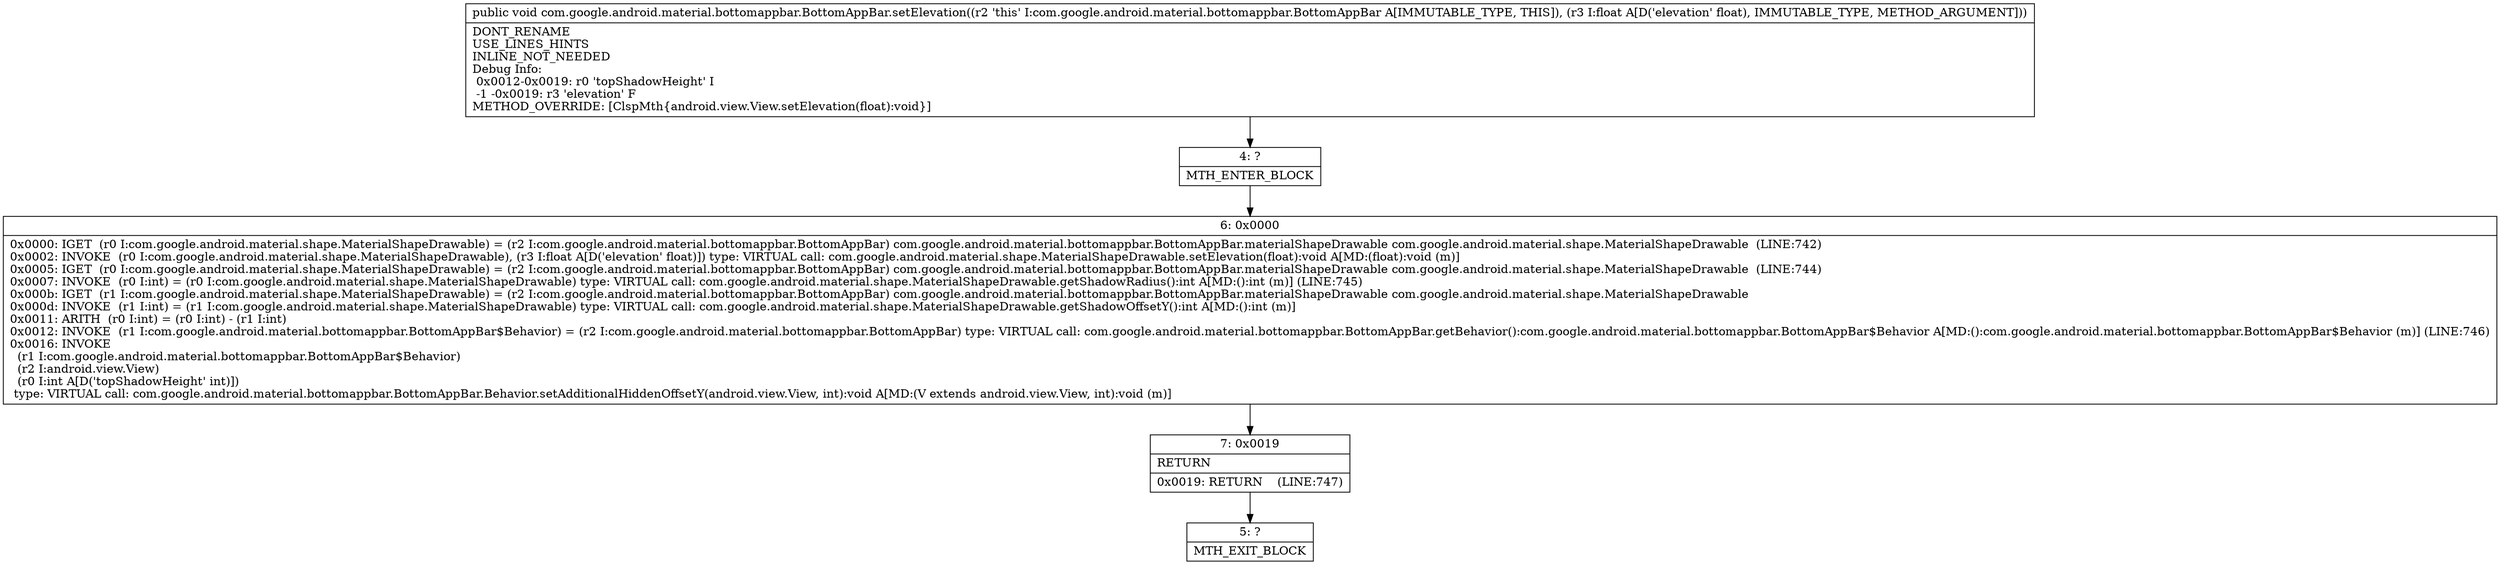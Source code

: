 digraph "CFG forcom.google.android.material.bottomappbar.BottomAppBar.setElevation(F)V" {
Node_4 [shape=record,label="{4\:\ ?|MTH_ENTER_BLOCK\l}"];
Node_6 [shape=record,label="{6\:\ 0x0000|0x0000: IGET  (r0 I:com.google.android.material.shape.MaterialShapeDrawable) = (r2 I:com.google.android.material.bottomappbar.BottomAppBar) com.google.android.material.bottomappbar.BottomAppBar.materialShapeDrawable com.google.android.material.shape.MaterialShapeDrawable  (LINE:742)\l0x0002: INVOKE  (r0 I:com.google.android.material.shape.MaterialShapeDrawable), (r3 I:float A[D('elevation' float)]) type: VIRTUAL call: com.google.android.material.shape.MaterialShapeDrawable.setElevation(float):void A[MD:(float):void (m)]\l0x0005: IGET  (r0 I:com.google.android.material.shape.MaterialShapeDrawable) = (r2 I:com.google.android.material.bottomappbar.BottomAppBar) com.google.android.material.bottomappbar.BottomAppBar.materialShapeDrawable com.google.android.material.shape.MaterialShapeDrawable  (LINE:744)\l0x0007: INVOKE  (r0 I:int) = (r0 I:com.google.android.material.shape.MaterialShapeDrawable) type: VIRTUAL call: com.google.android.material.shape.MaterialShapeDrawable.getShadowRadius():int A[MD:():int (m)] (LINE:745)\l0x000b: IGET  (r1 I:com.google.android.material.shape.MaterialShapeDrawable) = (r2 I:com.google.android.material.bottomappbar.BottomAppBar) com.google.android.material.bottomappbar.BottomAppBar.materialShapeDrawable com.google.android.material.shape.MaterialShapeDrawable \l0x000d: INVOKE  (r1 I:int) = (r1 I:com.google.android.material.shape.MaterialShapeDrawable) type: VIRTUAL call: com.google.android.material.shape.MaterialShapeDrawable.getShadowOffsetY():int A[MD:():int (m)]\l0x0011: ARITH  (r0 I:int) = (r0 I:int) \- (r1 I:int) \l0x0012: INVOKE  (r1 I:com.google.android.material.bottomappbar.BottomAppBar$Behavior) = (r2 I:com.google.android.material.bottomappbar.BottomAppBar) type: VIRTUAL call: com.google.android.material.bottomappbar.BottomAppBar.getBehavior():com.google.android.material.bottomappbar.BottomAppBar$Behavior A[MD:():com.google.android.material.bottomappbar.BottomAppBar$Behavior (m)] (LINE:746)\l0x0016: INVOKE  \l  (r1 I:com.google.android.material.bottomappbar.BottomAppBar$Behavior)\l  (r2 I:android.view.View)\l  (r0 I:int A[D('topShadowHeight' int)])\l type: VIRTUAL call: com.google.android.material.bottomappbar.BottomAppBar.Behavior.setAdditionalHiddenOffsetY(android.view.View, int):void A[MD:(V extends android.view.View, int):void (m)]\l}"];
Node_7 [shape=record,label="{7\:\ 0x0019|RETURN\l|0x0019: RETURN    (LINE:747)\l}"];
Node_5 [shape=record,label="{5\:\ ?|MTH_EXIT_BLOCK\l}"];
MethodNode[shape=record,label="{public void com.google.android.material.bottomappbar.BottomAppBar.setElevation((r2 'this' I:com.google.android.material.bottomappbar.BottomAppBar A[IMMUTABLE_TYPE, THIS]), (r3 I:float A[D('elevation' float), IMMUTABLE_TYPE, METHOD_ARGUMENT]))  | DONT_RENAME\lUSE_LINES_HINTS\lINLINE_NOT_NEEDED\lDebug Info:\l  0x0012\-0x0019: r0 'topShadowHeight' I\l  \-1 \-0x0019: r3 'elevation' F\lMETHOD_OVERRIDE: [ClspMth\{android.view.View.setElevation(float):void\}]\l}"];
MethodNode -> Node_4;Node_4 -> Node_6;
Node_6 -> Node_7;
Node_7 -> Node_5;
}

